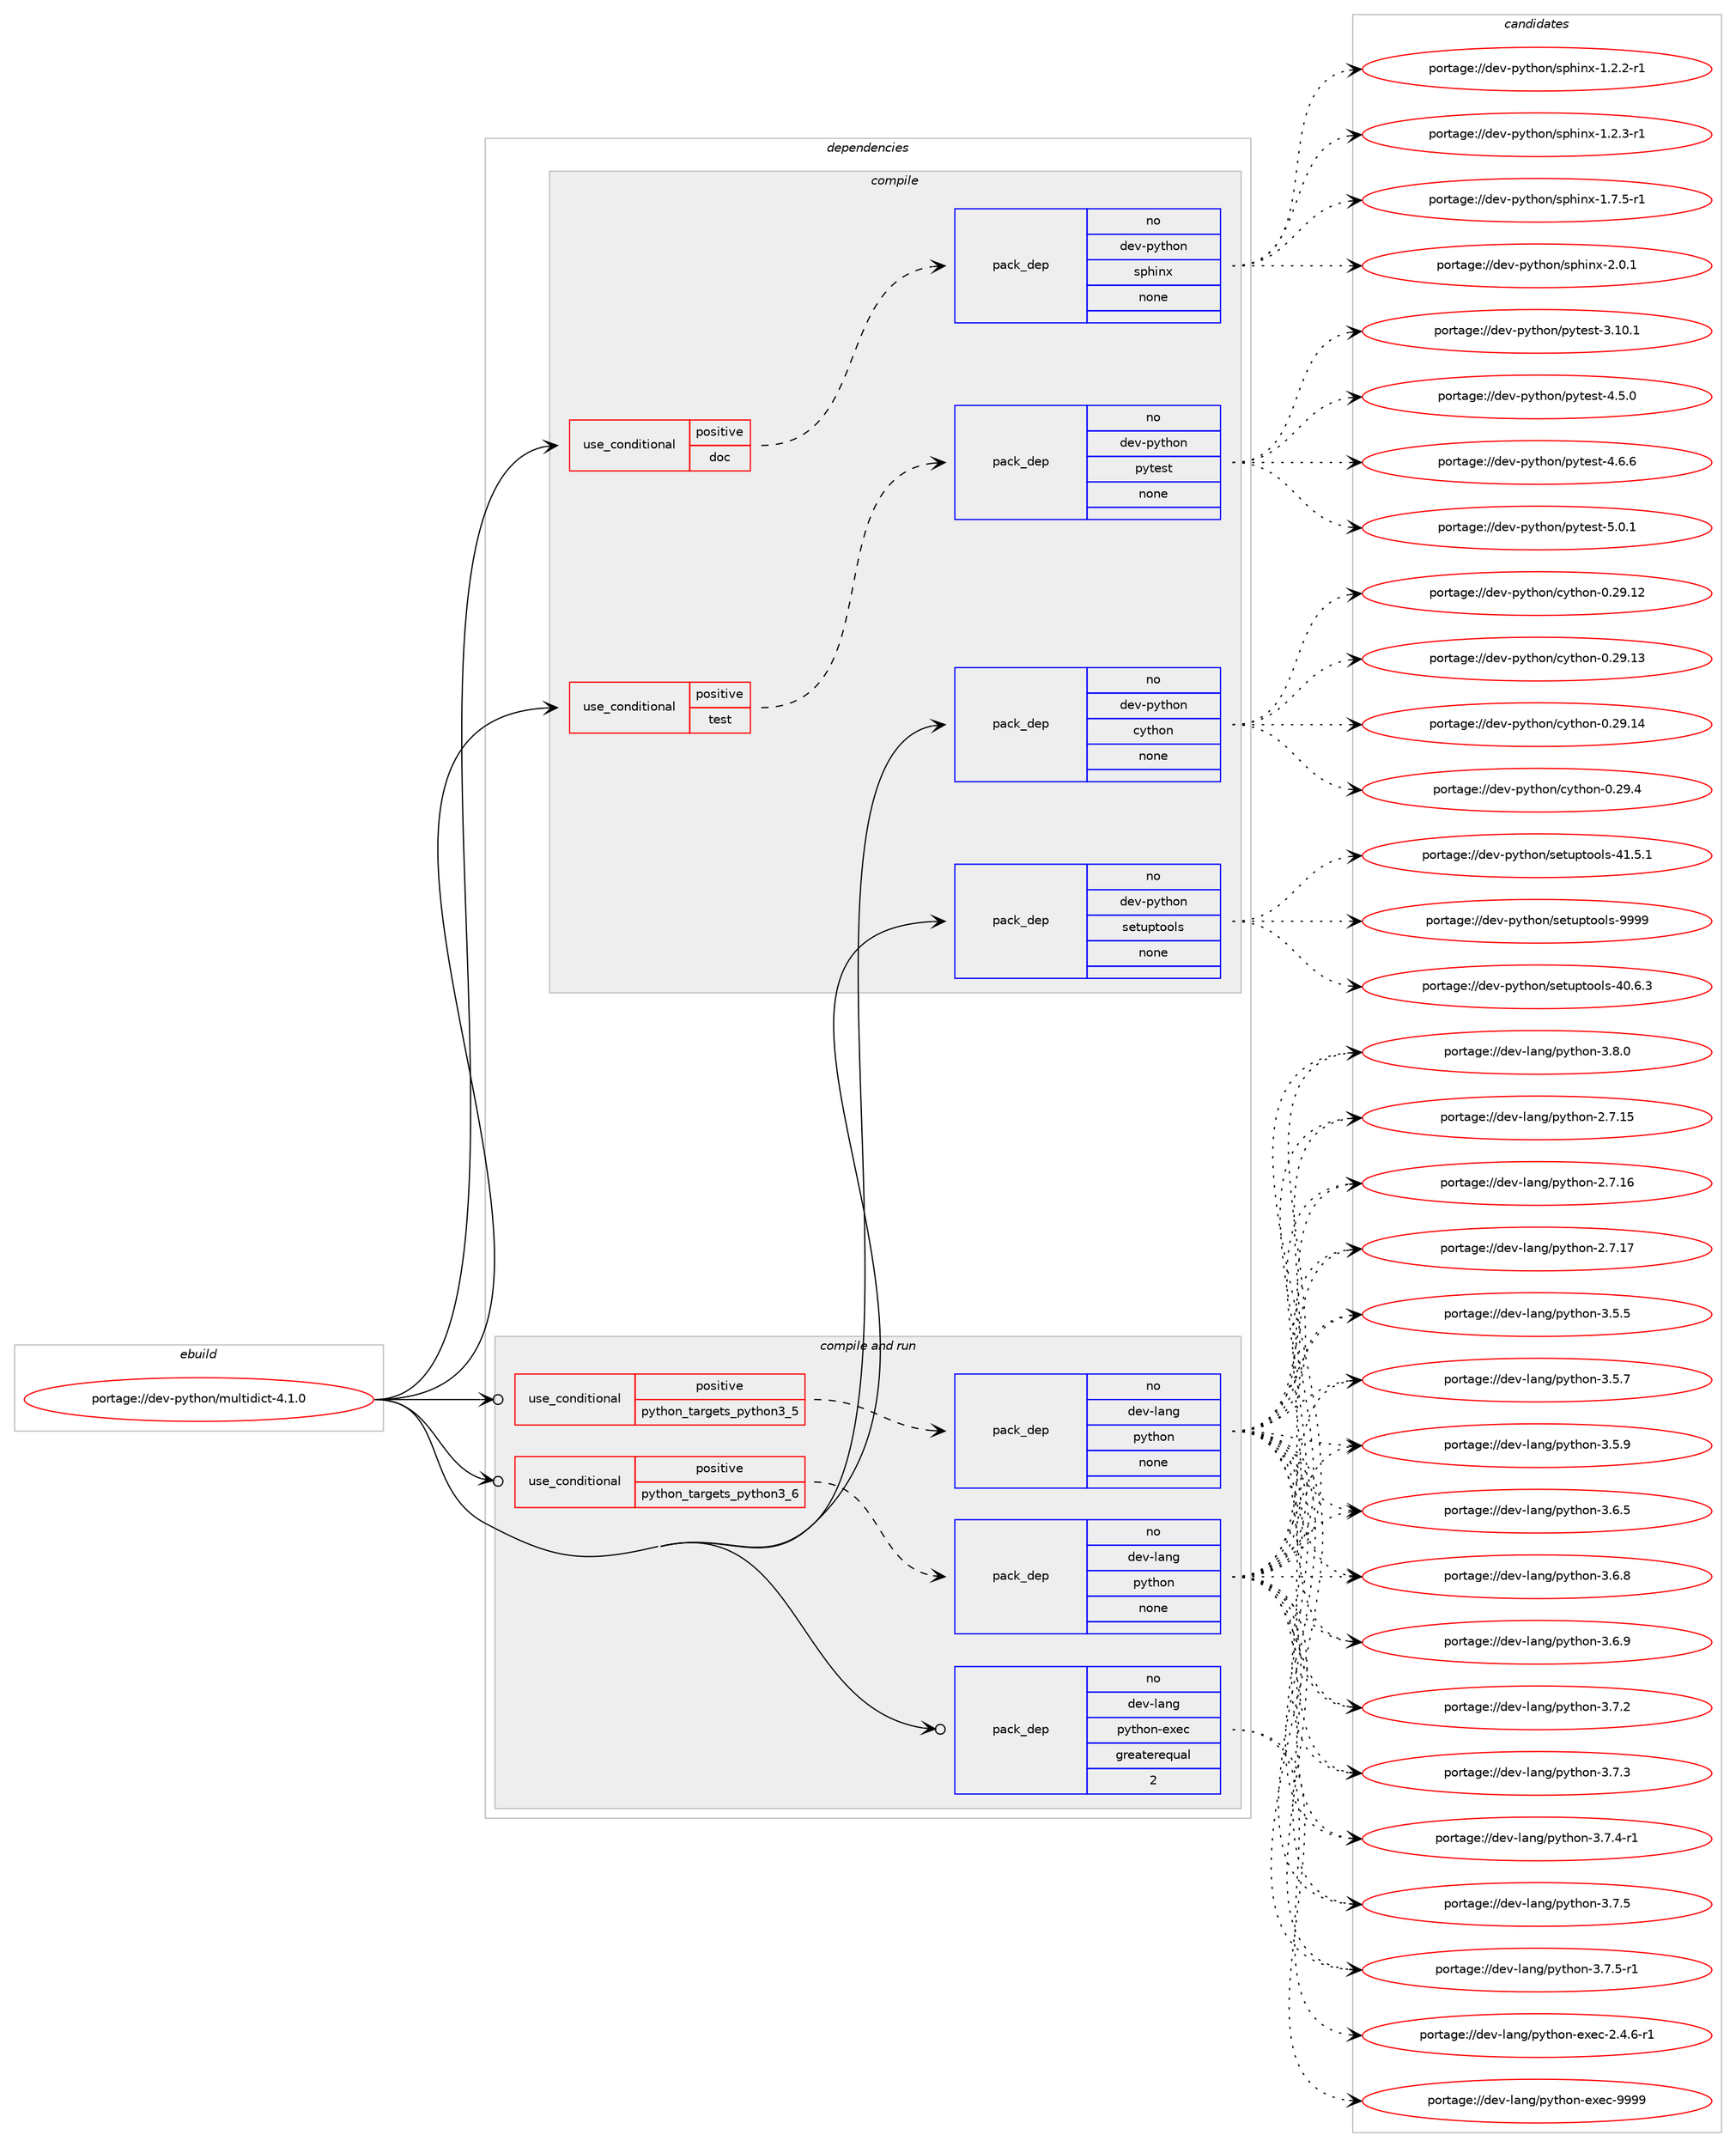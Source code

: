 digraph prolog {

# *************
# Graph options
# *************

newrank=true;
concentrate=true;
compound=true;
graph [rankdir=LR,fontname=Helvetica,fontsize=10,ranksep=1.5];#, ranksep=2.5, nodesep=0.2];
edge  [arrowhead=vee];
node  [fontname=Helvetica,fontsize=10];

# **********
# The ebuild
# **********

subgraph cluster_leftcol {
color=gray;
rank=same;
label=<<i>ebuild</i>>;
id [label="portage://dev-python/multidict-4.1.0", color=red, width=4, href="../dev-python/multidict-4.1.0.svg"];
}

# ****************
# The dependencies
# ****************

subgraph cluster_midcol {
color=gray;
label=<<i>dependencies</i>>;
subgraph cluster_compile {
fillcolor="#eeeeee";
style=filled;
label=<<i>compile</i>>;
subgraph cond31998 {
dependency150166 [label=<<TABLE BORDER="0" CELLBORDER="1" CELLSPACING="0" CELLPADDING="4"><TR><TD ROWSPAN="3" CELLPADDING="10">use_conditional</TD></TR><TR><TD>positive</TD></TR><TR><TD>doc</TD></TR></TABLE>>, shape=none, color=red];
subgraph pack114842 {
dependency150167 [label=<<TABLE BORDER="0" CELLBORDER="1" CELLSPACING="0" CELLPADDING="4" WIDTH="220"><TR><TD ROWSPAN="6" CELLPADDING="30">pack_dep</TD></TR><TR><TD WIDTH="110">no</TD></TR><TR><TD>dev-python</TD></TR><TR><TD>sphinx</TD></TR><TR><TD>none</TD></TR><TR><TD></TD></TR></TABLE>>, shape=none, color=blue];
}
dependency150166:e -> dependency150167:w [weight=20,style="dashed",arrowhead="vee"];
}
id:e -> dependency150166:w [weight=20,style="solid",arrowhead="vee"];
subgraph cond31999 {
dependency150168 [label=<<TABLE BORDER="0" CELLBORDER="1" CELLSPACING="0" CELLPADDING="4"><TR><TD ROWSPAN="3" CELLPADDING="10">use_conditional</TD></TR><TR><TD>positive</TD></TR><TR><TD>test</TD></TR></TABLE>>, shape=none, color=red];
subgraph pack114843 {
dependency150169 [label=<<TABLE BORDER="0" CELLBORDER="1" CELLSPACING="0" CELLPADDING="4" WIDTH="220"><TR><TD ROWSPAN="6" CELLPADDING="30">pack_dep</TD></TR><TR><TD WIDTH="110">no</TD></TR><TR><TD>dev-python</TD></TR><TR><TD>pytest</TD></TR><TR><TD>none</TD></TR><TR><TD></TD></TR></TABLE>>, shape=none, color=blue];
}
dependency150168:e -> dependency150169:w [weight=20,style="dashed",arrowhead="vee"];
}
id:e -> dependency150168:w [weight=20,style="solid",arrowhead="vee"];
subgraph pack114844 {
dependency150170 [label=<<TABLE BORDER="0" CELLBORDER="1" CELLSPACING="0" CELLPADDING="4" WIDTH="220"><TR><TD ROWSPAN="6" CELLPADDING="30">pack_dep</TD></TR><TR><TD WIDTH="110">no</TD></TR><TR><TD>dev-python</TD></TR><TR><TD>cython</TD></TR><TR><TD>none</TD></TR><TR><TD></TD></TR></TABLE>>, shape=none, color=blue];
}
id:e -> dependency150170:w [weight=20,style="solid",arrowhead="vee"];
subgraph pack114845 {
dependency150171 [label=<<TABLE BORDER="0" CELLBORDER="1" CELLSPACING="0" CELLPADDING="4" WIDTH="220"><TR><TD ROWSPAN="6" CELLPADDING="30">pack_dep</TD></TR><TR><TD WIDTH="110">no</TD></TR><TR><TD>dev-python</TD></TR><TR><TD>setuptools</TD></TR><TR><TD>none</TD></TR><TR><TD></TD></TR></TABLE>>, shape=none, color=blue];
}
id:e -> dependency150171:w [weight=20,style="solid",arrowhead="vee"];
}
subgraph cluster_compileandrun {
fillcolor="#eeeeee";
style=filled;
label=<<i>compile and run</i>>;
subgraph cond32000 {
dependency150172 [label=<<TABLE BORDER="0" CELLBORDER="1" CELLSPACING="0" CELLPADDING="4"><TR><TD ROWSPAN="3" CELLPADDING="10">use_conditional</TD></TR><TR><TD>positive</TD></TR><TR><TD>python_targets_python3_5</TD></TR></TABLE>>, shape=none, color=red];
subgraph pack114846 {
dependency150173 [label=<<TABLE BORDER="0" CELLBORDER="1" CELLSPACING="0" CELLPADDING="4" WIDTH="220"><TR><TD ROWSPAN="6" CELLPADDING="30">pack_dep</TD></TR><TR><TD WIDTH="110">no</TD></TR><TR><TD>dev-lang</TD></TR><TR><TD>python</TD></TR><TR><TD>none</TD></TR><TR><TD></TD></TR></TABLE>>, shape=none, color=blue];
}
dependency150172:e -> dependency150173:w [weight=20,style="dashed",arrowhead="vee"];
}
id:e -> dependency150172:w [weight=20,style="solid",arrowhead="odotvee"];
subgraph cond32001 {
dependency150174 [label=<<TABLE BORDER="0" CELLBORDER="1" CELLSPACING="0" CELLPADDING="4"><TR><TD ROWSPAN="3" CELLPADDING="10">use_conditional</TD></TR><TR><TD>positive</TD></TR><TR><TD>python_targets_python3_6</TD></TR></TABLE>>, shape=none, color=red];
subgraph pack114847 {
dependency150175 [label=<<TABLE BORDER="0" CELLBORDER="1" CELLSPACING="0" CELLPADDING="4" WIDTH="220"><TR><TD ROWSPAN="6" CELLPADDING="30">pack_dep</TD></TR><TR><TD WIDTH="110">no</TD></TR><TR><TD>dev-lang</TD></TR><TR><TD>python</TD></TR><TR><TD>none</TD></TR><TR><TD></TD></TR></TABLE>>, shape=none, color=blue];
}
dependency150174:e -> dependency150175:w [weight=20,style="dashed",arrowhead="vee"];
}
id:e -> dependency150174:w [weight=20,style="solid",arrowhead="odotvee"];
subgraph pack114848 {
dependency150176 [label=<<TABLE BORDER="0" CELLBORDER="1" CELLSPACING="0" CELLPADDING="4" WIDTH="220"><TR><TD ROWSPAN="6" CELLPADDING="30">pack_dep</TD></TR><TR><TD WIDTH="110">no</TD></TR><TR><TD>dev-lang</TD></TR><TR><TD>python-exec</TD></TR><TR><TD>greaterequal</TD></TR><TR><TD>2</TD></TR></TABLE>>, shape=none, color=blue];
}
id:e -> dependency150176:w [weight=20,style="solid",arrowhead="odotvee"];
}
subgraph cluster_run {
fillcolor="#eeeeee";
style=filled;
label=<<i>run</i>>;
}
}

# **************
# The candidates
# **************

subgraph cluster_choices {
rank=same;
color=gray;
label=<<i>candidates</i>>;

subgraph choice114842 {
color=black;
nodesep=1;
choiceportage10010111845112121116104111110471151121041051101204549465046504511449 [label="portage://dev-python/sphinx-1.2.2-r1", color=red, width=4,href="../dev-python/sphinx-1.2.2-r1.svg"];
choiceportage10010111845112121116104111110471151121041051101204549465046514511449 [label="portage://dev-python/sphinx-1.2.3-r1", color=red, width=4,href="../dev-python/sphinx-1.2.3-r1.svg"];
choiceportage10010111845112121116104111110471151121041051101204549465546534511449 [label="portage://dev-python/sphinx-1.7.5-r1", color=red, width=4,href="../dev-python/sphinx-1.7.5-r1.svg"];
choiceportage1001011184511212111610411111047115112104105110120455046484649 [label="portage://dev-python/sphinx-2.0.1", color=red, width=4,href="../dev-python/sphinx-2.0.1.svg"];
dependency150167:e -> choiceportage10010111845112121116104111110471151121041051101204549465046504511449:w [style=dotted,weight="100"];
dependency150167:e -> choiceportage10010111845112121116104111110471151121041051101204549465046514511449:w [style=dotted,weight="100"];
dependency150167:e -> choiceportage10010111845112121116104111110471151121041051101204549465546534511449:w [style=dotted,weight="100"];
dependency150167:e -> choiceportage1001011184511212111610411111047115112104105110120455046484649:w [style=dotted,weight="100"];
}
subgraph choice114843 {
color=black;
nodesep=1;
choiceportage100101118451121211161041111104711212111610111511645514649484649 [label="portage://dev-python/pytest-3.10.1", color=red, width=4,href="../dev-python/pytest-3.10.1.svg"];
choiceportage1001011184511212111610411111047112121116101115116455246534648 [label="portage://dev-python/pytest-4.5.0", color=red, width=4,href="../dev-python/pytest-4.5.0.svg"];
choiceportage1001011184511212111610411111047112121116101115116455246544654 [label="portage://dev-python/pytest-4.6.6", color=red, width=4,href="../dev-python/pytest-4.6.6.svg"];
choiceportage1001011184511212111610411111047112121116101115116455346484649 [label="portage://dev-python/pytest-5.0.1", color=red, width=4,href="../dev-python/pytest-5.0.1.svg"];
dependency150169:e -> choiceportage100101118451121211161041111104711212111610111511645514649484649:w [style=dotted,weight="100"];
dependency150169:e -> choiceportage1001011184511212111610411111047112121116101115116455246534648:w [style=dotted,weight="100"];
dependency150169:e -> choiceportage1001011184511212111610411111047112121116101115116455246544654:w [style=dotted,weight="100"];
dependency150169:e -> choiceportage1001011184511212111610411111047112121116101115116455346484649:w [style=dotted,weight="100"];
}
subgraph choice114844 {
color=black;
nodesep=1;
choiceportage1001011184511212111610411111047991211161041111104548465057464950 [label="portage://dev-python/cython-0.29.12", color=red, width=4,href="../dev-python/cython-0.29.12.svg"];
choiceportage1001011184511212111610411111047991211161041111104548465057464951 [label="portage://dev-python/cython-0.29.13", color=red, width=4,href="../dev-python/cython-0.29.13.svg"];
choiceportage1001011184511212111610411111047991211161041111104548465057464952 [label="portage://dev-python/cython-0.29.14", color=red, width=4,href="../dev-python/cython-0.29.14.svg"];
choiceportage10010111845112121116104111110479912111610411111045484650574652 [label="portage://dev-python/cython-0.29.4", color=red, width=4,href="../dev-python/cython-0.29.4.svg"];
dependency150170:e -> choiceportage1001011184511212111610411111047991211161041111104548465057464950:w [style=dotted,weight="100"];
dependency150170:e -> choiceportage1001011184511212111610411111047991211161041111104548465057464951:w [style=dotted,weight="100"];
dependency150170:e -> choiceportage1001011184511212111610411111047991211161041111104548465057464952:w [style=dotted,weight="100"];
dependency150170:e -> choiceportage10010111845112121116104111110479912111610411111045484650574652:w [style=dotted,weight="100"];
}
subgraph choice114845 {
color=black;
nodesep=1;
choiceportage100101118451121211161041111104711510111611711211611111110811545524846544651 [label="portage://dev-python/setuptools-40.6.3", color=red, width=4,href="../dev-python/setuptools-40.6.3.svg"];
choiceportage100101118451121211161041111104711510111611711211611111110811545524946534649 [label="portage://dev-python/setuptools-41.5.1", color=red, width=4,href="../dev-python/setuptools-41.5.1.svg"];
choiceportage10010111845112121116104111110471151011161171121161111111081154557575757 [label="portage://dev-python/setuptools-9999", color=red, width=4,href="../dev-python/setuptools-9999.svg"];
dependency150171:e -> choiceportage100101118451121211161041111104711510111611711211611111110811545524846544651:w [style=dotted,weight="100"];
dependency150171:e -> choiceportage100101118451121211161041111104711510111611711211611111110811545524946534649:w [style=dotted,weight="100"];
dependency150171:e -> choiceportage10010111845112121116104111110471151011161171121161111111081154557575757:w [style=dotted,weight="100"];
}
subgraph choice114846 {
color=black;
nodesep=1;
choiceportage10010111845108971101034711212111610411111045504655464953 [label="portage://dev-lang/python-2.7.15", color=red, width=4,href="../dev-lang/python-2.7.15.svg"];
choiceportage10010111845108971101034711212111610411111045504655464954 [label="portage://dev-lang/python-2.7.16", color=red, width=4,href="../dev-lang/python-2.7.16.svg"];
choiceportage10010111845108971101034711212111610411111045504655464955 [label="portage://dev-lang/python-2.7.17", color=red, width=4,href="../dev-lang/python-2.7.17.svg"];
choiceportage100101118451089711010347112121116104111110455146534653 [label="portage://dev-lang/python-3.5.5", color=red, width=4,href="../dev-lang/python-3.5.5.svg"];
choiceportage100101118451089711010347112121116104111110455146534655 [label="portage://dev-lang/python-3.5.7", color=red, width=4,href="../dev-lang/python-3.5.7.svg"];
choiceportage100101118451089711010347112121116104111110455146534657 [label="portage://dev-lang/python-3.5.9", color=red, width=4,href="../dev-lang/python-3.5.9.svg"];
choiceportage100101118451089711010347112121116104111110455146544653 [label="portage://dev-lang/python-3.6.5", color=red, width=4,href="../dev-lang/python-3.6.5.svg"];
choiceportage100101118451089711010347112121116104111110455146544656 [label="portage://dev-lang/python-3.6.8", color=red, width=4,href="../dev-lang/python-3.6.8.svg"];
choiceportage100101118451089711010347112121116104111110455146544657 [label="portage://dev-lang/python-3.6.9", color=red, width=4,href="../dev-lang/python-3.6.9.svg"];
choiceportage100101118451089711010347112121116104111110455146554650 [label="portage://dev-lang/python-3.7.2", color=red, width=4,href="../dev-lang/python-3.7.2.svg"];
choiceportage100101118451089711010347112121116104111110455146554651 [label="portage://dev-lang/python-3.7.3", color=red, width=4,href="../dev-lang/python-3.7.3.svg"];
choiceportage1001011184510897110103471121211161041111104551465546524511449 [label="portage://dev-lang/python-3.7.4-r1", color=red, width=4,href="../dev-lang/python-3.7.4-r1.svg"];
choiceportage100101118451089711010347112121116104111110455146554653 [label="portage://dev-lang/python-3.7.5", color=red, width=4,href="../dev-lang/python-3.7.5.svg"];
choiceportage1001011184510897110103471121211161041111104551465546534511449 [label="portage://dev-lang/python-3.7.5-r1", color=red, width=4,href="../dev-lang/python-3.7.5-r1.svg"];
choiceportage100101118451089711010347112121116104111110455146564648 [label="portage://dev-lang/python-3.8.0", color=red, width=4,href="../dev-lang/python-3.8.0.svg"];
dependency150173:e -> choiceportage10010111845108971101034711212111610411111045504655464953:w [style=dotted,weight="100"];
dependency150173:e -> choiceportage10010111845108971101034711212111610411111045504655464954:w [style=dotted,weight="100"];
dependency150173:e -> choiceportage10010111845108971101034711212111610411111045504655464955:w [style=dotted,weight="100"];
dependency150173:e -> choiceportage100101118451089711010347112121116104111110455146534653:w [style=dotted,weight="100"];
dependency150173:e -> choiceportage100101118451089711010347112121116104111110455146534655:w [style=dotted,weight="100"];
dependency150173:e -> choiceportage100101118451089711010347112121116104111110455146534657:w [style=dotted,weight="100"];
dependency150173:e -> choiceportage100101118451089711010347112121116104111110455146544653:w [style=dotted,weight="100"];
dependency150173:e -> choiceportage100101118451089711010347112121116104111110455146544656:w [style=dotted,weight="100"];
dependency150173:e -> choiceportage100101118451089711010347112121116104111110455146544657:w [style=dotted,weight="100"];
dependency150173:e -> choiceportage100101118451089711010347112121116104111110455146554650:w [style=dotted,weight="100"];
dependency150173:e -> choiceportage100101118451089711010347112121116104111110455146554651:w [style=dotted,weight="100"];
dependency150173:e -> choiceportage1001011184510897110103471121211161041111104551465546524511449:w [style=dotted,weight="100"];
dependency150173:e -> choiceportage100101118451089711010347112121116104111110455146554653:w [style=dotted,weight="100"];
dependency150173:e -> choiceportage1001011184510897110103471121211161041111104551465546534511449:w [style=dotted,weight="100"];
dependency150173:e -> choiceportage100101118451089711010347112121116104111110455146564648:w [style=dotted,weight="100"];
}
subgraph choice114847 {
color=black;
nodesep=1;
choiceportage10010111845108971101034711212111610411111045504655464953 [label="portage://dev-lang/python-2.7.15", color=red, width=4,href="../dev-lang/python-2.7.15.svg"];
choiceportage10010111845108971101034711212111610411111045504655464954 [label="portage://dev-lang/python-2.7.16", color=red, width=4,href="../dev-lang/python-2.7.16.svg"];
choiceportage10010111845108971101034711212111610411111045504655464955 [label="portage://dev-lang/python-2.7.17", color=red, width=4,href="../dev-lang/python-2.7.17.svg"];
choiceportage100101118451089711010347112121116104111110455146534653 [label="portage://dev-lang/python-3.5.5", color=red, width=4,href="../dev-lang/python-3.5.5.svg"];
choiceportage100101118451089711010347112121116104111110455146534655 [label="portage://dev-lang/python-3.5.7", color=red, width=4,href="../dev-lang/python-3.5.7.svg"];
choiceportage100101118451089711010347112121116104111110455146534657 [label="portage://dev-lang/python-3.5.9", color=red, width=4,href="../dev-lang/python-3.5.9.svg"];
choiceportage100101118451089711010347112121116104111110455146544653 [label="portage://dev-lang/python-3.6.5", color=red, width=4,href="../dev-lang/python-3.6.5.svg"];
choiceportage100101118451089711010347112121116104111110455146544656 [label="portage://dev-lang/python-3.6.8", color=red, width=4,href="../dev-lang/python-3.6.8.svg"];
choiceportage100101118451089711010347112121116104111110455146544657 [label="portage://dev-lang/python-3.6.9", color=red, width=4,href="../dev-lang/python-3.6.9.svg"];
choiceportage100101118451089711010347112121116104111110455146554650 [label="portage://dev-lang/python-3.7.2", color=red, width=4,href="../dev-lang/python-3.7.2.svg"];
choiceportage100101118451089711010347112121116104111110455146554651 [label="portage://dev-lang/python-3.7.3", color=red, width=4,href="../dev-lang/python-3.7.3.svg"];
choiceportage1001011184510897110103471121211161041111104551465546524511449 [label="portage://dev-lang/python-3.7.4-r1", color=red, width=4,href="../dev-lang/python-3.7.4-r1.svg"];
choiceportage100101118451089711010347112121116104111110455146554653 [label="portage://dev-lang/python-3.7.5", color=red, width=4,href="../dev-lang/python-3.7.5.svg"];
choiceportage1001011184510897110103471121211161041111104551465546534511449 [label="portage://dev-lang/python-3.7.5-r1", color=red, width=4,href="../dev-lang/python-3.7.5-r1.svg"];
choiceportage100101118451089711010347112121116104111110455146564648 [label="portage://dev-lang/python-3.8.0", color=red, width=4,href="../dev-lang/python-3.8.0.svg"];
dependency150175:e -> choiceportage10010111845108971101034711212111610411111045504655464953:w [style=dotted,weight="100"];
dependency150175:e -> choiceportage10010111845108971101034711212111610411111045504655464954:w [style=dotted,weight="100"];
dependency150175:e -> choiceportage10010111845108971101034711212111610411111045504655464955:w [style=dotted,weight="100"];
dependency150175:e -> choiceportage100101118451089711010347112121116104111110455146534653:w [style=dotted,weight="100"];
dependency150175:e -> choiceportage100101118451089711010347112121116104111110455146534655:w [style=dotted,weight="100"];
dependency150175:e -> choiceportage100101118451089711010347112121116104111110455146534657:w [style=dotted,weight="100"];
dependency150175:e -> choiceportage100101118451089711010347112121116104111110455146544653:w [style=dotted,weight="100"];
dependency150175:e -> choiceportage100101118451089711010347112121116104111110455146544656:w [style=dotted,weight="100"];
dependency150175:e -> choiceportage100101118451089711010347112121116104111110455146544657:w [style=dotted,weight="100"];
dependency150175:e -> choiceportage100101118451089711010347112121116104111110455146554650:w [style=dotted,weight="100"];
dependency150175:e -> choiceportage100101118451089711010347112121116104111110455146554651:w [style=dotted,weight="100"];
dependency150175:e -> choiceportage1001011184510897110103471121211161041111104551465546524511449:w [style=dotted,weight="100"];
dependency150175:e -> choiceportage100101118451089711010347112121116104111110455146554653:w [style=dotted,weight="100"];
dependency150175:e -> choiceportage1001011184510897110103471121211161041111104551465546534511449:w [style=dotted,weight="100"];
dependency150175:e -> choiceportage100101118451089711010347112121116104111110455146564648:w [style=dotted,weight="100"];
}
subgraph choice114848 {
color=black;
nodesep=1;
choiceportage10010111845108971101034711212111610411111045101120101994550465246544511449 [label="portage://dev-lang/python-exec-2.4.6-r1", color=red, width=4,href="../dev-lang/python-exec-2.4.6-r1.svg"];
choiceportage10010111845108971101034711212111610411111045101120101994557575757 [label="portage://dev-lang/python-exec-9999", color=red, width=4,href="../dev-lang/python-exec-9999.svg"];
dependency150176:e -> choiceportage10010111845108971101034711212111610411111045101120101994550465246544511449:w [style=dotted,weight="100"];
dependency150176:e -> choiceportage10010111845108971101034711212111610411111045101120101994557575757:w [style=dotted,weight="100"];
}
}

}
